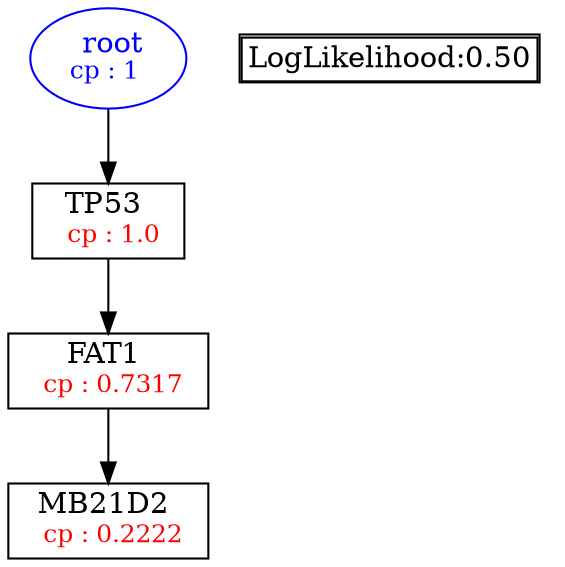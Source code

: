 digraph tree {
    "root" [label=<<font color='Blue'> root</font><br/><font color='Blue' POINT-SIZE='12'>cp : 1 </font>>, shape=oval, color=Blue];
    "S3" [label =<TP53 <br/> <font color='Red' POINT-SIZE='12'> cp : 1.0 </font>>, shape=box];
    "S2" [label =<FAT1 <br/> <font color='Red' POINT-SIZE='12'> cp : 0.7317 </font>>, shape=box];
    "S1" [label =<MB21D2 <br/> <font color='Red' POINT-SIZE='12'> cp : 0.2222 </font>>, shape=box];
    "root" -> "S3";
    "S3" -> "S2";
    "S2" -> "S1";

    node[shape=plaintext]
    fontsize="10"
    struct1 [label=
    <<TABLE BORDER="1" CELLBORDER="1" CELLSPACING="0" >
    <TR><TD ALIGN="LEFT">LogLikelihood:0.50</TD></TR>
    </TABLE>>];

}
